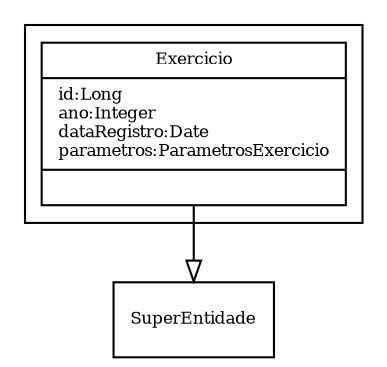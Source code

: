 digraph G{
fontname = "Times-Roman"
fontsize = 8

node [
        fontname = "Times-Roman"
        fontsize = 8
        shape = "record"
]

edge [
        fontname = "Times-Roman"
        fontsize = 8
]

subgraph clusterEXERCICIO
{
Exercicio [label = "{Exercicio|id:Long\lano:Integer\ldataRegistro:Date\lparametros:ParametrosExercicio\l|\l}"]
}
edge [ arrowhead = "empty" headlabel = "" taillabel = ""] Exercicio -> SuperEntidade
}
